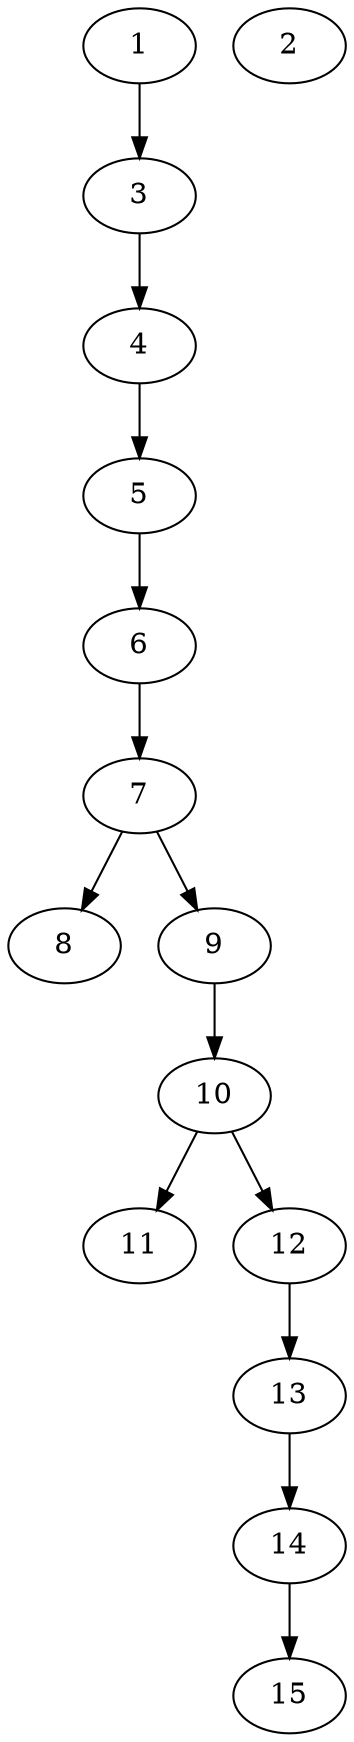 // DAG automatically generated by daggen at Thu Oct  3 13:59:26 2019
// ./daggen --dot -n 15 --ccr 0.5 --fat 0.3 --regular 0.7 --density 0.5 --mindata 5242880 --maxdata 52428800 
digraph G {
  1 [size="59615232", alpha="0.18", expect_size="29807616"] 
  1 -> 3 [size ="29807616"]
  2 [size="98045952", alpha="0.05", expect_size="49022976"] 
  3 [size="54427648", alpha="0.06", expect_size="27213824"] 
  3 -> 4 [size ="27213824"]
  4 [size="48939008", alpha="0.13", expect_size="24469504"] 
  4 -> 5 [size ="24469504"]
  5 [size="89858048", alpha="0.06", expect_size="44929024"] 
  5 -> 6 [size ="44929024"]
  6 [size="54194176", alpha="0.09", expect_size="27097088"] 
  6 -> 7 [size ="27097088"]
  7 [size="62001152", alpha="0.12", expect_size="31000576"] 
  7 -> 8 [size ="31000576"]
  7 -> 9 [size ="31000576"]
  8 [size="88510464", alpha="0.20", expect_size="44255232"] 
  9 [size="26736640", alpha="0.04", expect_size="13368320"] 
  9 -> 10 [size ="13368320"]
  10 [size="76138496", alpha="0.13", expect_size="38069248"] 
  10 -> 11 [size ="38069248"]
  10 -> 12 [size ="38069248"]
  11 [size="62107648", alpha="0.15", expect_size="31053824"] 
  12 [size="51949568", alpha="0.00", expect_size="25974784"] 
  12 -> 13 [size ="25974784"]
  13 [size="77129728", alpha="0.04", expect_size="38564864"] 
  13 -> 14 [size ="38564864"]
  14 [size="104052736", alpha="0.16", expect_size="52026368"] 
  14 -> 15 [size ="52026368"]
  15 [size="71620608", alpha="0.09", expect_size="35810304"] 
}
